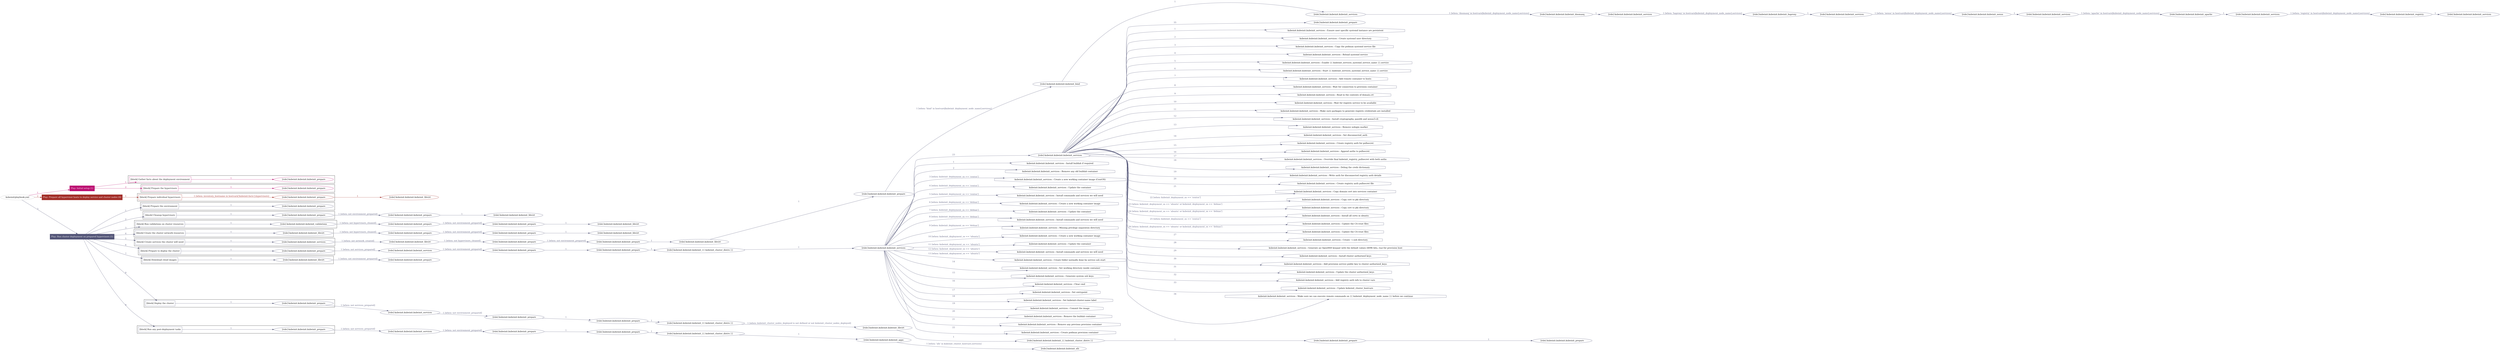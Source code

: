 digraph {
	graph [concentrate=true ordering=in rankdir=LR ratio=fill]
	edge [esep=5 sep=10]
	"kubeinit/playbook.yml" [id=root_node style=dotted]
	play_6b21a563 [label="Play: Initial setup (1)" color="#bc1072" fontcolor="#ffffff" id=play_6b21a563 shape=box style=filled tooltip=localhost]
	"kubeinit/playbook.yml" -> play_6b21a563 [label="1 " color="#bc1072" fontcolor="#bc1072" id=edge_103442c3 labeltooltip="1 " tooltip="1 "]
	subgraph "kubeinit.kubeinit.kubeinit_prepare" {
		role_39fcf534 [label="[role] kubeinit.kubeinit.kubeinit_prepare" color="#bc1072" id=role_39fcf534 tooltip="kubeinit.kubeinit.kubeinit_prepare"]
	}
	subgraph "kubeinit.kubeinit.kubeinit_prepare" {
		role_6b12637b [label="[role] kubeinit.kubeinit.kubeinit_prepare" color="#bc1072" id=role_6b12637b tooltip="kubeinit.kubeinit.kubeinit_prepare"]
	}
	subgraph "Play: Initial setup (1)" {
		play_6b21a563 -> block_a8b713ad [label=1 color="#bc1072" fontcolor="#bc1072" id=edge_ff4e12a4 labeltooltip=1 tooltip=1]
		subgraph cluster_block_a8b713ad {
			block_a8b713ad [label="[block] Gather facts about the deployment environment" color="#bc1072" id=block_a8b713ad labeltooltip="Gather facts about the deployment environment" shape=box tooltip="Gather facts about the deployment environment"]
			block_a8b713ad -> role_39fcf534 [label="1 " color="#bc1072" fontcolor="#bc1072" id=edge_c6fc5b94 labeltooltip="1 " tooltip="1 "]
		}
		play_6b21a563 -> block_ed2a0b82 [label=2 color="#bc1072" fontcolor="#bc1072" id=edge_4ba15f1a labeltooltip=2 tooltip=2]
		subgraph cluster_block_ed2a0b82 {
			block_ed2a0b82 [label="[block] Prepare the hypervisors" color="#bc1072" id=block_ed2a0b82 labeltooltip="Prepare the hypervisors" shape=box tooltip="Prepare the hypervisors"]
			block_ed2a0b82 -> role_6b12637b [label="1 " color="#bc1072" fontcolor="#bc1072" id=edge_0f0f7843 labeltooltip="1 " tooltip="1 "]
		}
	}
	play_03044668 [label="Play: Prepare all hypervisor hosts to deploy service and cluster nodes (0)" color="#a32e29" fontcolor="#ffffff" id=play_03044668 shape=box style=filled tooltip="Play: Prepare all hypervisor hosts to deploy service and cluster nodes (0)"]
	"kubeinit/playbook.yml" -> play_03044668 [label="2 " color="#a32e29" fontcolor="#a32e29" id=edge_c8fb4303 labeltooltip="2 " tooltip="2 "]
	subgraph "kubeinit.kubeinit.kubeinit_libvirt" {
		role_bb757a02 [label="[role] kubeinit.kubeinit.kubeinit_libvirt" color="#a32e29" id=role_bb757a02 tooltip="kubeinit.kubeinit.kubeinit_libvirt"]
	}
	subgraph "kubeinit.kubeinit.kubeinit_prepare" {
		role_a75c8a3b [label="[role] kubeinit.kubeinit.kubeinit_prepare" color="#a32e29" id=role_a75c8a3b tooltip="kubeinit.kubeinit.kubeinit_prepare"]
		role_a75c8a3b -> role_bb757a02 [label="1 " color="#a32e29" fontcolor="#a32e29" id=edge_e42041fc labeltooltip="1 " tooltip="1 "]
	}
	subgraph "Play: Prepare all hypervisor hosts to deploy service and cluster nodes (0)" {
		play_03044668 -> block_4db66e70 [label=1 color="#a32e29" fontcolor="#a32e29" id=edge_d34c9273 labeltooltip=1 tooltip=1]
		subgraph cluster_block_4db66e70 {
			block_4db66e70 [label="[block] Prepare individual hypervisors" color="#a32e29" id=block_4db66e70 labeltooltip="Prepare individual hypervisors" shape=box tooltip="Prepare individual hypervisors"]
			block_4db66e70 -> role_a75c8a3b [label="1 [when: inventory_hostname in hostvars['kubeinit-facts'].hypervisors]" color="#a32e29" fontcolor="#a32e29" id=edge_c6ea9797 labeltooltip="1 [when: inventory_hostname in hostvars['kubeinit-facts'].hypervisors]" tooltip="1 [when: inventory_hostname in hostvars['kubeinit-facts'].hypervisors]"]
		}
	}
	play_39f3c015 [label="Play: Run cluster deployment on prepared hypervisors (1)" color="#545678" fontcolor="#ffffff" id=play_39f3c015 shape=box style=filled tooltip=localhost]
	"kubeinit/playbook.yml" -> play_39f3c015 [label="3 " color="#545678" fontcolor="#545678" id=edge_c7bdbea2 labeltooltip="3 " tooltip="3 "]
	subgraph "kubeinit.kubeinit.kubeinit_prepare" {
		role_c7ef3825 [label="[role] kubeinit.kubeinit.kubeinit_prepare" color="#545678" id=role_c7ef3825 tooltip="kubeinit.kubeinit.kubeinit_prepare"]
	}
	subgraph "kubeinit.kubeinit.kubeinit_libvirt" {
		role_a7889a16 [label="[role] kubeinit.kubeinit.kubeinit_libvirt" color="#545678" id=role_a7889a16 tooltip="kubeinit.kubeinit.kubeinit_libvirt"]
	}
	subgraph "kubeinit.kubeinit.kubeinit_prepare" {
		role_9682652a [label="[role] kubeinit.kubeinit.kubeinit_prepare" color="#545678" id=role_9682652a tooltip="kubeinit.kubeinit.kubeinit_prepare"]
		role_9682652a -> role_a7889a16 [label="1 " color="#545678" fontcolor="#545678" id=edge_adce7055 labeltooltip="1 " tooltip="1 "]
	}
	subgraph "kubeinit.kubeinit.kubeinit_prepare" {
		role_623e1844 [label="[role] kubeinit.kubeinit.kubeinit_prepare" color="#545678" id=role_623e1844 tooltip="kubeinit.kubeinit.kubeinit_prepare"]
		role_623e1844 -> role_9682652a [label="1 [when: not environment_prepared]" color="#545678" fontcolor="#545678" id=edge_3df6ced1 labeltooltip="1 [when: not environment_prepared]" tooltip="1 [when: not environment_prepared]"]
	}
	subgraph "kubeinit.kubeinit.kubeinit_libvirt" {
		role_7cdcefbc [label="[role] kubeinit.kubeinit.kubeinit_libvirt" color="#545678" id=role_7cdcefbc tooltip="kubeinit.kubeinit.kubeinit_libvirt"]
	}
	subgraph "kubeinit.kubeinit.kubeinit_prepare" {
		role_6bc4a1aa [label="[role] kubeinit.kubeinit.kubeinit_prepare" color="#545678" id=role_6bc4a1aa tooltip="kubeinit.kubeinit.kubeinit_prepare"]
		role_6bc4a1aa -> role_7cdcefbc [label="1 " color="#545678" fontcolor="#545678" id=edge_66bf475b labeltooltip="1 " tooltip="1 "]
	}
	subgraph "kubeinit.kubeinit.kubeinit_prepare" {
		role_57eaae93 [label="[role] kubeinit.kubeinit.kubeinit_prepare" color="#545678" id=role_57eaae93 tooltip="kubeinit.kubeinit.kubeinit_prepare"]
		role_57eaae93 -> role_6bc4a1aa [label="1 [when: not environment_prepared]" color="#545678" fontcolor="#545678" id=edge_35c03c9c labeltooltip="1 [when: not environment_prepared]" tooltip="1 [when: not environment_prepared]"]
	}
	subgraph "kubeinit.kubeinit.kubeinit_validations" {
		role_5250cb9a [label="[role] kubeinit.kubeinit.kubeinit_validations" color="#545678" id=role_5250cb9a tooltip="kubeinit.kubeinit.kubeinit_validations"]
		role_5250cb9a -> role_57eaae93 [label="1 [when: not hypervisors_cleaned]" color="#545678" fontcolor="#545678" id=edge_027c7496 labeltooltip="1 [when: not hypervisors_cleaned]" tooltip="1 [when: not hypervisors_cleaned]"]
	}
	subgraph "kubeinit.kubeinit.kubeinit_libvirt" {
		role_731848a6 [label="[role] kubeinit.kubeinit.kubeinit_libvirt" color="#545678" id=role_731848a6 tooltip="kubeinit.kubeinit.kubeinit_libvirt"]
	}
	subgraph "kubeinit.kubeinit.kubeinit_prepare" {
		role_c1683511 [label="[role] kubeinit.kubeinit.kubeinit_prepare" color="#545678" id=role_c1683511 tooltip="kubeinit.kubeinit.kubeinit_prepare"]
		role_c1683511 -> role_731848a6 [label="1 " color="#545678" fontcolor="#545678" id=edge_f175c9b3 labeltooltip="1 " tooltip="1 "]
	}
	subgraph "kubeinit.kubeinit.kubeinit_prepare" {
		role_585ce9f5 [label="[role] kubeinit.kubeinit.kubeinit_prepare" color="#545678" id=role_585ce9f5 tooltip="kubeinit.kubeinit.kubeinit_prepare"]
		role_585ce9f5 -> role_c1683511 [label="1 [when: not environment_prepared]" color="#545678" fontcolor="#545678" id=edge_bdd0affa labeltooltip="1 [when: not environment_prepared]" tooltip="1 [when: not environment_prepared]"]
	}
	subgraph "kubeinit.kubeinit.kubeinit_libvirt" {
		role_60d361a8 [label="[role] kubeinit.kubeinit.kubeinit_libvirt" color="#545678" id=role_60d361a8 tooltip="kubeinit.kubeinit.kubeinit_libvirt"]
		role_60d361a8 -> role_585ce9f5 [label="1 [when: not hypervisors_cleaned]" color="#545678" fontcolor="#545678" id=edge_e0600597 labeltooltip="1 [when: not hypervisors_cleaned]" tooltip="1 [when: not hypervisors_cleaned]"]
	}
	subgraph "kubeinit.kubeinit.kubeinit_services" {
		role_6b8309c4 [label="[role] kubeinit.kubeinit.kubeinit_services" color="#545678" id=role_6b8309c4 tooltip="kubeinit.kubeinit.kubeinit_services"]
	}
	subgraph "kubeinit.kubeinit.kubeinit_registry" {
		role_81bab414 [label="[role] kubeinit.kubeinit.kubeinit_registry" color="#545678" id=role_81bab414 tooltip="kubeinit.kubeinit.kubeinit_registry"]
		role_81bab414 -> role_6b8309c4 [label="1 " color="#545678" fontcolor="#545678" id=edge_b6fa36d4 labeltooltip="1 " tooltip="1 "]
	}
	subgraph "kubeinit.kubeinit.kubeinit_services" {
		role_5ba98ac4 [label="[role] kubeinit.kubeinit.kubeinit_services" color="#545678" id=role_5ba98ac4 tooltip="kubeinit.kubeinit.kubeinit_services"]
		role_5ba98ac4 -> role_81bab414 [label="1 [when: 'registry' in hostvars[kubeinit_deployment_node_name].services]" color="#545678" fontcolor="#545678" id=edge_06c27d5c labeltooltip="1 [when: 'registry' in hostvars[kubeinit_deployment_node_name].services]" tooltip="1 [when: 'registry' in hostvars[kubeinit_deployment_node_name].services]"]
	}
	subgraph "kubeinit.kubeinit.kubeinit_apache" {
		role_7c096c2c [label="[role] kubeinit.kubeinit.kubeinit_apache" color="#545678" id=role_7c096c2c tooltip="kubeinit.kubeinit.kubeinit_apache"]
		role_7c096c2c -> role_5ba98ac4 [label="1 " color="#545678" fontcolor="#545678" id=edge_898edd23 labeltooltip="1 " tooltip="1 "]
	}
	subgraph "kubeinit.kubeinit.kubeinit_services" {
		role_4334c2e5 [label="[role] kubeinit.kubeinit.kubeinit_services" color="#545678" id=role_4334c2e5 tooltip="kubeinit.kubeinit.kubeinit_services"]
		role_4334c2e5 -> role_7c096c2c [label="1 [when: 'apache' in hostvars[kubeinit_deployment_node_name].services]" color="#545678" fontcolor="#545678" id=edge_5ead1d3d labeltooltip="1 [when: 'apache' in hostvars[kubeinit_deployment_node_name].services]" tooltip="1 [when: 'apache' in hostvars[kubeinit_deployment_node_name].services]"]
	}
	subgraph "kubeinit.kubeinit.kubeinit_nexus" {
		role_3a803587 [label="[role] kubeinit.kubeinit.kubeinit_nexus" color="#545678" id=role_3a803587 tooltip="kubeinit.kubeinit.kubeinit_nexus"]
		role_3a803587 -> role_4334c2e5 [label="1 " color="#545678" fontcolor="#545678" id=edge_0a56d35d labeltooltip="1 " tooltip="1 "]
	}
	subgraph "kubeinit.kubeinit.kubeinit_services" {
		role_8ffde009 [label="[role] kubeinit.kubeinit.kubeinit_services" color="#545678" id=role_8ffde009 tooltip="kubeinit.kubeinit.kubeinit_services"]
		role_8ffde009 -> role_3a803587 [label="1 [when: 'nexus' in hostvars[kubeinit_deployment_node_name].services]" color="#545678" fontcolor="#545678" id=edge_4481b316 labeltooltip="1 [when: 'nexus' in hostvars[kubeinit_deployment_node_name].services]" tooltip="1 [when: 'nexus' in hostvars[kubeinit_deployment_node_name].services]"]
	}
	subgraph "kubeinit.kubeinit.kubeinit_haproxy" {
		role_b7e00c02 [label="[role] kubeinit.kubeinit.kubeinit_haproxy" color="#545678" id=role_b7e00c02 tooltip="kubeinit.kubeinit.kubeinit_haproxy"]
		role_b7e00c02 -> role_8ffde009 [label="1 " color="#545678" fontcolor="#545678" id=edge_8c703ecb labeltooltip="1 " tooltip="1 "]
	}
	subgraph "kubeinit.kubeinit.kubeinit_services" {
		role_eeafc6b0 [label="[role] kubeinit.kubeinit.kubeinit_services" color="#545678" id=role_eeafc6b0 tooltip="kubeinit.kubeinit.kubeinit_services"]
		role_eeafc6b0 -> role_b7e00c02 [label="1 [when: 'haproxy' in hostvars[kubeinit_deployment_node_name].services]" color="#545678" fontcolor="#545678" id=edge_441b2fb2 labeltooltip="1 [when: 'haproxy' in hostvars[kubeinit_deployment_node_name].services]" tooltip="1 [when: 'haproxy' in hostvars[kubeinit_deployment_node_name].services]"]
	}
	subgraph "kubeinit.kubeinit.kubeinit_dnsmasq" {
		role_36421387 [label="[role] kubeinit.kubeinit.kubeinit_dnsmasq" color="#545678" id=role_36421387 tooltip="kubeinit.kubeinit.kubeinit_dnsmasq"]
		role_36421387 -> role_eeafc6b0 [label="1 " color="#545678" fontcolor="#545678" id=edge_c21f4985 labeltooltip="1 " tooltip="1 "]
	}
	subgraph "kubeinit.kubeinit.kubeinit_services" {
		role_69ba9b74 [label="[role] kubeinit.kubeinit.kubeinit_services" color="#545678" id=role_69ba9b74 tooltip="kubeinit.kubeinit.kubeinit_services"]
		role_69ba9b74 -> role_36421387 [label="1 [when: 'dnsmasq' in hostvars[kubeinit_deployment_node_name].services]" color="#545678" fontcolor="#545678" id=edge_88f8f1ba labeltooltip="1 [when: 'dnsmasq' in hostvars[kubeinit_deployment_node_name].services]" tooltip="1 [when: 'dnsmasq' in hostvars[kubeinit_deployment_node_name].services]"]
	}
	subgraph "kubeinit.kubeinit.kubeinit_bind" {
		role_eb30960f [label="[role] kubeinit.kubeinit.kubeinit_bind" color="#545678" id=role_eb30960f tooltip="kubeinit.kubeinit.kubeinit_bind"]
		role_eb30960f -> role_69ba9b74 [label="1 " color="#545678" fontcolor="#545678" id=edge_525d1da7 labeltooltip="1 " tooltip="1 "]
	}
	subgraph "kubeinit.kubeinit.kubeinit_prepare" {
		role_0d4df050 [label="[role] kubeinit.kubeinit.kubeinit_prepare" color="#545678" id=role_0d4df050 tooltip="kubeinit.kubeinit.kubeinit_prepare"]
		role_0d4df050 -> role_eb30960f [label="1 [when: 'bind' in hostvars[kubeinit_deployment_node_name].services]" color="#545678" fontcolor="#545678" id=edge_270c1f8d labeltooltip="1 [when: 'bind' in hostvars[kubeinit_deployment_node_name].services]" tooltip="1 [when: 'bind' in hostvars[kubeinit_deployment_node_name].services]"]
	}
	subgraph "kubeinit.kubeinit.kubeinit_libvirt" {
		role_87de55f8 [label="[role] kubeinit.kubeinit.kubeinit_libvirt" color="#545678" id=role_87de55f8 tooltip="kubeinit.kubeinit.kubeinit_libvirt"]
		role_87de55f8 -> role_0d4df050 [label="1 " color="#545678" fontcolor="#545678" id=edge_eb54a879 labeltooltip="1 " tooltip="1 "]
	}
	subgraph "kubeinit.kubeinit.kubeinit_prepare" {
		role_7ae1c333 [label="[role] kubeinit.kubeinit.kubeinit_prepare" color="#545678" id=role_7ae1c333 tooltip="kubeinit.kubeinit.kubeinit_prepare"]
		role_7ae1c333 -> role_87de55f8 [label="1 " color="#545678" fontcolor="#545678" id=edge_4d589932 labeltooltip="1 " tooltip="1 "]
	}
	subgraph "kubeinit.kubeinit.kubeinit_prepare" {
		role_cab90305 [label="[role] kubeinit.kubeinit.kubeinit_prepare" color="#545678" id=role_cab90305 tooltip="kubeinit.kubeinit.kubeinit_prepare"]
		role_cab90305 -> role_7ae1c333 [label="1 [when: not environment_prepared]" color="#545678" fontcolor="#545678" id=edge_c78aa914 labeltooltip="1 [when: not environment_prepared]" tooltip="1 [when: not environment_prepared]"]
	}
	subgraph "kubeinit.kubeinit.kubeinit_libvirt" {
		role_016bd74f [label="[role] kubeinit.kubeinit.kubeinit_libvirt" color="#545678" id=role_016bd74f tooltip="kubeinit.kubeinit.kubeinit_libvirt"]
		role_016bd74f -> role_cab90305 [label="1 [when: not hypervisors_cleaned]" color="#545678" fontcolor="#545678" id=edge_c54d6196 labeltooltip="1 [when: not hypervisors_cleaned]" tooltip="1 [when: not hypervisors_cleaned]"]
	}
	subgraph "kubeinit.kubeinit.kubeinit_services" {
		role_50e2d03f [label="[role] kubeinit.kubeinit.kubeinit_services" color="#545678" id=role_50e2d03f tooltip="kubeinit.kubeinit.kubeinit_services"]
		role_50e2d03f -> role_016bd74f [label="1 [when: not network_created]" color="#545678" fontcolor="#545678" id=edge_44daa96b labeltooltip="1 [when: not network_created]" tooltip="1 [when: not network_created]"]
	}
	subgraph "kubeinit.kubeinit.kubeinit_prepare" {
		role_70de1a61 [label="[role] kubeinit.kubeinit.kubeinit_prepare" color="#545678" id=role_70de1a61 tooltip="kubeinit.kubeinit.kubeinit_prepare"]
	}
	subgraph "kubeinit.kubeinit.kubeinit_services" {
		role_8a5dc896 [label="[role] kubeinit.kubeinit.kubeinit_services" color="#545678" id=role_8a5dc896 tooltip="kubeinit.kubeinit.kubeinit_services"]
		task_0861d0eb [label="kubeinit.kubeinit.kubeinit_services : Ensure user specific systemd instance are persistent" color="#545678" id=task_0861d0eb shape=octagon tooltip="kubeinit.kubeinit.kubeinit_services : Ensure user specific systemd instance are persistent"]
		role_8a5dc896 -> task_0861d0eb [label="1 " color="#545678" fontcolor="#545678" id=edge_6f5f5553 labeltooltip="1 " tooltip="1 "]
		task_22c01a86 [label="kubeinit.kubeinit.kubeinit_services : Create systemd user directory" color="#545678" id=task_22c01a86 shape=octagon tooltip="kubeinit.kubeinit.kubeinit_services : Create systemd user directory"]
		role_8a5dc896 -> task_22c01a86 [label="2 " color="#545678" fontcolor="#545678" id=edge_1040fb6c labeltooltip="2 " tooltip="2 "]
		task_b3bea8e8 [label="kubeinit.kubeinit.kubeinit_services : Copy the podman systemd service file" color="#545678" id=task_b3bea8e8 shape=octagon tooltip="kubeinit.kubeinit.kubeinit_services : Copy the podman systemd service file"]
		role_8a5dc896 -> task_b3bea8e8 [label="3 " color="#545678" fontcolor="#545678" id=edge_9cc994c6 labeltooltip="3 " tooltip="3 "]
		task_cac14550 [label="kubeinit.kubeinit.kubeinit_services : Reload systemd service" color="#545678" id=task_cac14550 shape=octagon tooltip="kubeinit.kubeinit.kubeinit_services : Reload systemd service"]
		role_8a5dc896 -> task_cac14550 [label="4 " color="#545678" fontcolor="#545678" id=edge_6140dd83 labeltooltip="4 " tooltip="4 "]
		task_dc72b2d1 [label="kubeinit.kubeinit.kubeinit_services : Enable {{ kubeinit_services_systemd_service_name }}.service" color="#545678" id=task_dc72b2d1 shape=octagon tooltip="kubeinit.kubeinit.kubeinit_services : Enable {{ kubeinit_services_systemd_service_name }}.service"]
		role_8a5dc896 -> task_dc72b2d1 [label="5 " color="#545678" fontcolor="#545678" id=edge_1962a89a labeltooltip="5 " tooltip="5 "]
		task_7a425d53 [label="kubeinit.kubeinit.kubeinit_services : Start {{ kubeinit_services_systemd_service_name }}.service" color="#545678" id=task_7a425d53 shape=octagon tooltip="kubeinit.kubeinit.kubeinit_services : Start {{ kubeinit_services_systemd_service_name }}.service"]
		role_8a5dc896 -> task_7a425d53 [label="6 " color="#545678" fontcolor="#545678" id=edge_151fa7ae labeltooltip="6 " tooltip="6 "]
		task_01164e1f [label="kubeinit.kubeinit.kubeinit_services : Add remote container to hosts" color="#545678" id=task_01164e1f shape=octagon tooltip="kubeinit.kubeinit.kubeinit_services : Add remote container to hosts"]
		role_8a5dc896 -> task_01164e1f [label="7 " color="#545678" fontcolor="#545678" id=edge_779cfe71 labeltooltip="7 " tooltip="7 "]
		task_84499086 [label="kubeinit.kubeinit.kubeinit_services : Wait for connection to provision container" color="#545678" id=task_84499086 shape=octagon tooltip="kubeinit.kubeinit.kubeinit_services : Wait for connection to provision container"]
		role_8a5dc896 -> task_84499086 [label="8 " color="#545678" fontcolor="#545678" id=edge_b5f9ab32 labeltooltip="8 " tooltip="8 "]
		task_a6027554 [label="kubeinit.kubeinit.kubeinit_services : Read in the contents of domain.crt" color="#545678" id=task_a6027554 shape=octagon tooltip="kubeinit.kubeinit.kubeinit_services : Read in the contents of domain.crt"]
		role_8a5dc896 -> task_a6027554 [label="9 " color="#545678" fontcolor="#545678" id=edge_c6b17955 labeltooltip="9 " tooltip="9 "]
		task_9e09ea21 [label="kubeinit.kubeinit.kubeinit_services : Wait for registry service to be available" color="#545678" id=task_9e09ea21 shape=octagon tooltip="kubeinit.kubeinit.kubeinit_services : Wait for registry service to be available"]
		role_8a5dc896 -> task_9e09ea21 [label="10 " color="#545678" fontcolor="#545678" id=edge_2f5f2d89 labeltooltip="10 " tooltip="10 "]
		task_ce1bc813 [label="kubeinit.kubeinit.kubeinit_services : Make sure packages to generate registry credentials are installed" color="#545678" id=task_ce1bc813 shape=octagon tooltip="kubeinit.kubeinit.kubeinit_services : Make sure packages to generate registry credentials are installed"]
		role_8a5dc896 -> task_ce1bc813 [label="11 " color="#545678" fontcolor="#545678" id=edge_715b2fff labeltooltip="11 " tooltip="11 "]
		task_4ecd845a [label="kubeinit.kubeinit.kubeinit_services : Install cryptography, passlib and nexus3-cli" color="#545678" id=task_4ecd845a shape=octagon tooltip="kubeinit.kubeinit.kubeinit_services : Install cryptography, passlib and nexus3-cli"]
		role_8a5dc896 -> task_4ecd845a [label="12 " color="#545678" fontcolor="#545678" id=edge_0f052d19 labeltooltip="12 " tooltip="12 "]
		task_26e2e2e4 [label="kubeinit.kubeinit.kubeinit_services : Remove nologin marker" color="#545678" id=task_26e2e2e4 shape=octagon tooltip="kubeinit.kubeinit.kubeinit_services : Remove nologin marker"]
		role_8a5dc896 -> task_26e2e2e4 [label="13 " color="#545678" fontcolor="#545678" id=edge_54ef25bf labeltooltip="13 " tooltip="13 "]
		task_fcf2a30f [label="kubeinit.kubeinit.kubeinit_services : Set disconnected_auth" color="#545678" id=task_fcf2a30f shape=octagon tooltip="kubeinit.kubeinit.kubeinit_services : Set disconnected_auth"]
		role_8a5dc896 -> task_fcf2a30f [label="14 " color="#545678" fontcolor="#545678" id=edge_1cf79614 labeltooltip="14 " tooltip="14 "]
		task_d96f8dad [label="kubeinit.kubeinit.kubeinit_services : Create registry auth for pullsecret" color="#545678" id=task_d96f8dad shape=octagon tooltip="kubeinit.kubeinit.kubeinit_services : Create registry auth for pullsecret"]
		role_8a5dc896 -> task_d96f8dad [label="15 " color="#545678" fontcolor="#545678" id=edge_6a90e3c3 labeltooltip="15 " tooltip="15 "]
		task_240aa2f7 [label="kubeinit.kubeinit.kubeinit_services : Append auths to pullsecret" color="#545678" id=task_240aa2f7 shape=octagon tooltip="kubeinit.kubeinit.kubeinit_services : Append auths to pullsecret"]
		role_8a5dc896 -> task_240aa2f7 [label="16 " color="#545678" fontcolor="#545678" id=edge_78a1063a labeltooltip="16 " tooltip="16 "]
		task_a2304038 [label="kubeinit.kubeinit.kubeinit_services : Override final kubeinit_registry_pullsecret with both auths" color="#545678" id=task_a2304038 shape=octagon tooltip="kubeinit.kubeinit.kubeinit_services : Override final kubeinit_registry_pullsecret with both auths"]
		role_8a5dc896 -> task_a2304038 [label="17 " color="#545678" fontcolor="#545678" id=edge_1a31745d labeltooltip="17 " tooltip="17 "]
		task_ba7df3a1 [label="kubeinit.kubeinit.kubeinit_services : Debug the creds dictionary" color="#545678" id=task_ba7df3a1 shape=octagon tooltip="kubeinit.kubeinit.kubeinit_services : Debug the creds dictionary"]
		role_8a5dc896 -> task_ba7df3a1 [label="18 " color="#545678" fontcolor="#545678" id=edge_37d8fc1c labeltooltip="18 " tooltip="18 "]
		task_8156c261 [label="kubeinit.kubeinit.kubeinit_services : Write auth for disconnected registry auth details" color="#545678" id=task_8156c261 shape=octagon tooltip="kubeinit.kubeinit.kubeinit_services : Write auth for disconnected registry auth details"]
		role_8a5dc896 -> task_8156c261 [label="19 " color="#545678" fontcolor="#545678" id=edge_fffd5b6c labeltooltip="19 " tooltip="19 "]
		task_9c2a6b33 [label="kubeinit.kubeinit.kubeinit_services : Create registry auth pullsecret file" color="#545678" id=task_9c2a6b33 shape=octagon tooltip="kubeinit.kubeinit.kubeinit_services : Create registry auth pullsecret file"]
		role_8a5dc896 -> task_9c2a6b33 [label="20 " color="#545678" fontcolor="#545678" id=edge_064db05b labeltooltip="20 " tooltip="20 "]
		task_6f825113 [label="kubeinit.kubeinit.kubeinit_services : Copy domain cert into services container" color="#545678" id=task_6f825113 shape=octagon tooltip="kubeinit.kubeinit.kubeinit_services : Copy domain cert into services container"]
		role_8a5dc896 -> task_6f825113 [label="21 " color="#545678" fontcolor="#545678" id=edge_349c8383 labeltooltip="21 " tooltip="21 "]
		task_d8ef691c [label="kubeinit.kubeinit.kubeinit_services : Copy cert to pki directory" color="#545678" id=task_d8ef691c shape=octagon tooltip="kubeinit.kubeinit.kubeinit_services : Copy cert to pki directory"]
		role_8a5dc896 -> task_d8ef691c [label="22 [when: kubeinit_deployment_os == 'centos']" color="#545678" fontcolor="#545678" id=edge_a4265dd1 labeltooltip="22 [when: kubeinit_deployment_os == 'centos']" tooltip="22 [when: kubeinit_deployment_os == 'centos']"]
		task_f4282c01 [label="kubeinit.kubeinit.kubeinit_services : Copy cert to pki directory" color="#545678" id=task_f4282c01 shape=octagon tooltip="kubeinit.kubeinit.kubeinit_services : Copy cert to pki directory"]
		role_8a5dc896 -> task_f4282c01 [label="23 [when: kubeinit_deployment_os == 'ubuntu' or kubeinit_deployment_os == 'debian']" color="#545678" fontcolor="#545678" id=edge_adb3174d labeltooltip="23 [when: kubeinit_deployment_os == 'ubuntu' or kubeinit_deployment_os == 'debian']" tooltip="23 [when: kubeinit_deployment_os == 'ubuntu' or kubeinit_deployment_os == 'debian']"]
		task_1b10b3b1 [label="kubeinit.kubeinit.kubeinit_services : Install all certs in ubuntu" color="#545678" id=task_1b10b3b1 shape=octagon tooltip="kubeinit.kubeinit.kubeinit_services : Install all certs in ubuntu"]
		role_8a5dc896 -> task_1b10b3b1 [label="24 [when: kubeinit_deployment_os == 'ubuntu' or kubeinit_deployment_os == 'debian']" color="#545678" fontcolor="#545678" id=edge_93bb719e labeltooltip="24 [when: kubeinit_deployment_os == 'ubuntu' or kubeinit_deployment_os == 'debian']" tooltip="24 [when: kubeinit_deployment_os == 'ubuntu' or kubeinit_deployment_os == 'debian']"]
		task_0f4bc95d [label="kubeinit.kubeinit.kubeinit_services : Update the CA trust files" color="#545678" id=task_0f4bc95d shape=octagon tooltip="kubeinit.kubeinit.kubeinit_services : Update the CA trust files"]
		role_8a5dc896 -> task_0f4bc95d [label="25 [when: kubeinit_deployment_os == 'centos']" color="#545678" fontcolor="#545678" id=edge_694300fd labeltooltip="25 [when: kubeinit_deployment_os == 'centos']" tooltip="25 [when: kubeinit_deployment_os == 'centos']"]
		task_db0bdf5a [label="kubeinit.kubeinit.kubeinit_services : Update the CA trust files" color="#545678" id=task_db0bdf5a shape=octagon tooltip="kubeinit.kubeinit.kubeinit_services : Update the CA trust files"]
		role_8a5dc896 -> task_db0bdf5a [label="26 [when: kubeinit_deployment_os == 'ubuntu' or kubeinit_deployment_os == 'debian']" color="#545678" fontcolor="#545678" id=edge_df3a427d labeltooltip="26 [when: kubeinit_deployment_os == 'ubuntu' or kubeinit_deployment_os == 'debian']" tooltip="26 [when: kubeinit_deployment_os == 'ubuntu' or kubeinit_deployment_os == 'debian']"]
		task_cce454f2 [label="kubeinit.kubeinit.kubeinit_services : Create ~/.ssh directory" color="#545678" id=task_cce454f2 shape=octagon tooltip="kubeinit.kubeinit.kubeinit_services : Create ~/.ssh directory"]
		role_8a5dc896 -> task_cce454f2 [label="27 " color="#545678" fontcolor="#545678" id=edge_a5b218a1 labeltooltip="27 " tooltip="27 "]
		task_9fc35e05 [label="kubeinit.kubeinit.kubeinit_services : Generate an OpenSSH keypair with the default values (4096 bits, rsa) for provision host" color="#545678" id=task_9fc35e05 shape=octagon tooltip="kubeinit.kubeinit.kubeinit_services : Generate an OpenSSH keypair with the default values (4096 bits, rsa) for provision host"]
		role_8a5dc896 -> task_9fc35e05 [label="28 " color="#545678" fontcolor="#545678" id=edge_07d762a6 labeltooltip="28 " tooltip="28 "]
		task_0e3aad02 [label="kubeinit.kubeinit.kubeinit_services : Install cluster authorized keys" color="#545678" id=task_0e3aad02 shape=octagon tooltip="kubeinit.kubeinit.kubeinit_services : Install cluster authorized keys"]
		role_8a5dc896 -> task_0e3aad02 [label="29 " color="#545678" fontcolor="#545678" id=edge_15ddbd1b labeltooltip="29 " tooltip="29 "]
		task_39a0c4bb [label="kubeinit.kubeinit.kubeinit_services : Add provision service public key to cluster authorized_keys" color="#545678" id=task_39a0c4bb shape=octagon tooltip="kubeinit.kubeinit.kubeinit_services : Add provision service public key to cluster authorized_keys"]
		role_8a5dc896 -> task_39a0c4bb [label="30 " color="#545678" fontcolor="#545678" id=edge_448224d3 labeltooltip="30 " tooltip="30 "]
		task_5405a1c4 [label="kubeinit.kubeinit.kubeinit_services : Update the cluster authorized_keys" color="#545678" id=task_5405a1c4 shape=octagon tooltip="kubeinit.kubeinit.kubeinit_services : Update the cluster authorized_keys"]
		role_8a5dc896 -> task_5405a1c4 [label="31 " color="#545678" fontcolor="#545678" id=edge_e87b2cf2 labeltooltip="31 " tooltip="31 "]
		task_e51fd7fb [label="kubeinit.kubeinit.kubeinit_services : Add registry auth info to cluster vars" color="#545678" id=task_e51fd7fb shape=octagon tooltip="kubeinit.kubeinit.kubeinit_services : Add registry auth info to cluster vars"]
		role_8a5dc896 -> task_e51fd7fb [label="32 " color="#545678" fontcolor="#545678" id=edge_467e807b labeltooltip="32 " tooltip="32 "]
		task_9bb901f8 [label="kubeinit.kubeinit.kubeinit_services : Update kubeinit_cluster_hostvars" color="#545678" id=task_9bb901f8 shape=octagon tooltip="kubeinit.kubeinit.kubeinit_services : Update kubeinit_cluster_hostvars"]
		role_8a5dc896 -> task_9bb901f8 [label="33 " color="#545678" fontcolor="#545678" id=edge_86ece4b9 labeltooltip="33 " tooltip="33 "]
		task_853c5fb8 [label="kubeinit.kubeinit.kubeinit_services : Make sure we can execute remote commands on {{ kubeinit_deployment_node_name }} before we continue" color="#545678" id=task_853c5fb8 shape=octagon tooltip="kubeinit.kubeinit.kubeinit_services : Make sure we can execute remote commands on {{ kubeinit_deployment_node_name }} before we continue"]
		role_8a5dc896 -> task_853c5fb8 [label="34 " color="#545678" fontcolor="#545678" id=edge_8fdd2ee9 labeltooltip="34 " tooltip="34 "]
		role_8a5dc896 -> role_70de1a61 [label="35 " color="#545678" fontcolor="#545678" id=edge_6162d88b labeltooltip="35 " tooltip="35 "]
	}
	subgraph "kubeinit.kubeinit.kubeinit_services" {
		role_40620968 [label="[role] kubeinit.kubeinit.kubeinit_services" color="#545678" id=role_40620968 tooltip="kubeinit.kubeinit.kubeinit_services"]
		task_5046c1f0 [label="kubeinit.kubeinit.kubeinit_services : Install buildah if required" color="#545678" id=task_5046c1f0 shape=octagon tooltip="kubeinit.kubeinit.kubeinit_services : Install buildah if required"]
		role_40620968 -> task_5046c1f0 [label="1 " color="#545678" fontcolor="#545678" id=edge_d0757ca2 labeltooltip="1 " tooltip="1 "]
		task_7728d482 [label="kubeinit.kubeinit.kubeinit_services : Remove any old buildah container" color="#545678" id=task_7728d482 shape=octagon tooltip="kubeinit.kubeinit.kubeinit_services : Remove any old buildah container"]
		role_40620968 -> task_7728d482 [label="2 " color="#545678" fontcolor="#545678" id=edge_af6aa12c labeltooltip="2 " tooltip="2 "]
		task_9ded20d5 [label="kubeinit.kubeinit.kubeinit_services : Create a new working container image (CentOS)" color="#545678" id=task_9ded20d5 shape=octagon tooltip="kubeinit.kubeinit.kubeinit_services : Create a new working container image (CentOS)"]
		role_40620968 -> task_9ded20d5 [label="3 [when: kubeinit_deployment_os == 'centos']" color="#545678" fontcolor="#545678" id=edge_977275b1 labeltooltip="3 [when: kubeinit_deployment_os == 'centos']" tooltip="3 [when: kubeinit_deployment_os == 'centos']"]
		task_7f6055c1 [label="kubeinit.kubeinit.kubeinit_services : Update the container" color="#545678" id=task_7f6055c1 shape=octagon tooltip="kubeinit.kubeinit.kubeinit_services : Update the container"]
		role_40620968 -> task_7f6055c1 [label="4 [when: kubeinit_deployment_os == 'centos']" color="#545678" fontcolor="#545678" id=edge_6fa0ab24 labeltooltip="4 [when: kubeinit_deployment_os == 'centos']" tooltip="4 [when: kubeinit_deployment_os == 'centos']"]
		task_e9106b27 [label="kubeinit.kubeinit.kubeinit_services : Install commands and services we will need" color="#545678" id=task_e9106b27 shape=octagon tooltip="kubeinit.kubeinit.kubeinit_services : Install commands and services we will need"]
		role_40620968 -> task_e9106b27 [label="5 [when: kubeinit_deployment_os == 'centos']" color="#545678" fontcolor="#545678" id=edge_96ae5c02 labeltooltip="5 [when: kubeinit_deployment_os == 'centos']" tooltip="5 [when: kubeinit_deployment_os == 'centos']"]
		task_babe618c [label="kubeinit.kubeinit.kubeinit_services : Create a new working container image" color="#545678" id=task_babe618c shape=octagon tooltip="kubeinit.kubeinit.kubeinit_services : Create a new working container image"]
		role_40620968 -> task_babe618c [label="6 [when: kubeinit_deployment_os == 'debian']" color="#545678" fontcolor="#545678" id=edge_e91ef4bc labeltooltip="6 [when: kubeinit_deployment_os == 'debian']" tooltip="6 [when: kubeinit_deployment_os == 'debian']"]
		task_5a84ae7e [label="kubeinit.kubeinit.kubeinit_services : Update the container" color="#545678" id=task_5a84ae7e shape=octagon tooltip="kubeinit.kubeinit.kubeinit_services : Update the container"]
		role_40620968 -> task_5a84ae7e [label="7 [when: kubeinit_deployment_os == 'debian']" color="#545678" fontcolor="#545678" id=edge_823344b0 labeltooltip="7 [when: kubeinit_deployment_os == 'debian']" tooltip="7 [when: kubeinit_deployment_os == 'debian']"]
		task_47ffa720 [label="kubeinit.kubeinit.kubeinit_services : Install commands and services we will need" color="#545678" id=task_47ffa720 shape=octagon tooltip="kubeinit.kubeinit.kubeinit_services : Install commands and services we will need"]
		role_40620968 -> task_47ffa720 [label="8 [when: kubeinit_deployment_os == 'debian']" color="#545678" fontcolor="#545678" id=edge_01d049fb labeltooltip="8 [when: kubeinit_deployment_os == 'debian']" tooltip="8 [when: kubeinit_deployment_os == 'debian']"]
		task_6fce6076 [label="kubeinit.kubeinit.kubeinit_services : Missing privilege separation directory" color="#545678" id=task_6fce6076 shape=octagon tooltip="kubeinit.kubeinit.kubeinit_services : Missing privilege separation directory"]
		role_40620968 -> task_6fce6076 [label="9 [when: kubeinit_deployment_os == 'debian']" color="#545678" fontcolor="#545678" id=edge_c3a8d258 labeltooltip="9 [when: kubeinit_deployment_os == 'debian']" tooltip="9 [when: kubeinit_deployment_os == 'debian']"]
		task_4a8ced54 [label="kubeinit.kubeinit.kubeinit_services : Create a new working container image" color="#545678" id=task_4a8ced54 shape=octagon tooltip="kubeinit.kubeinit.kubeinit_services : Create a new working container image"]
		role_40620968 -> task_4a8ced54 [label="10 [when: kubeinit_deployment_os == 'ubuntu']" color="#545678" fontcolor="#545678" id=edge_771e895e labeltooltip="10 [when: kubeinit_deployment_os == 'ubuntu']" tooltip="10 [when: kubeinit_deployment_os == 'ubuntu']"]
		task_c786ba2d [label="kubeinit.kubeinit.kubeinit_services : Update the container" color="#545678" id=task_c786ba2d shape=octagon tooltip="kubeinit.kubeinit.kubeinit_services : Update the container"]
		role_40620968 -> task_c786ba2d [label="11 [when: kubeinit_deployment_os == 'ubuntu']" color="#545678" fontcolor="#545678" id=edge_c83e3df8 labeltooltip="11 [when: kubeinit_deployment_os == 'ubuntu']" tooltip="11 [when: kubeinit_deployment_os == 'ubuntu']"]
		task_17e4a042 [label="kubeinit.kubeinit.kubeinit_services : Install commands and services we will need" color="#545678" id=task_17e4a042 shape=octagon tooltip="kubeinit.kubeinit.kubeinit_services : Install commands and services we will need"]
		role_40620968 -> task_17e4a042 [label="12 [when: kubeinit_deployment_os == 'ubuntu']" color="#545678" fontcolor="#545678" id=edge_695636a4 labeltooltip="12 [when: kubeinit_deployment_os == 'ubuntu']" tooltip="12 [when: kubeinit_deployment_os == 'ubuntu']"]
		task_88049996 [label="kubeinit.kubeinit.kubeinit_services : Create folder normally done by service ssh start" color="#545678" id=task_88049996 shape=octagon tooltip="kubeinit.kubeinit.kubeinit_services : Create folder normally done by service ssh start"]
		role_40620968 -> task_88049996 [label="13 [when: kubeinit_deployment_os == 'ubuntu']" color="#545678" fontcolor="#545678" id=edge_51aee069 labeltooltip="13 [when: kubeinit_deployment_os == 'ubuntu']" tooltip="13 [when: kubeinit_deployment_os == 'ubuntu']"]
		task_82a6c6a5 [label="kubeinit.kubeinit.kubeinit_services : Set working directory inside container" color="#545678" id=task_82a6c6a5 shape=octagon tooltip="kubeinit.kubeinit.kubeinit_services : Set working directory inside container"]
		role_40620968 -> task_82a6c6a5 [label="14 " color="#545678" fontcolor="#545678" id=edge_160666f2 labeltooltip="14 " tooltip="14 "]
		task_cc0a6901 [label="kubeinit.kubeinit.kubeinit_services : Generate system ssh keys" color="#545678" id=task_cc0a6901 shape=octagon tooltip="kubeinit.kubeinit.kubeinit_services : Generate system ssh keys"]
		role_40620968 -> task_cc0a6901 [label="15 " color="#545678" fontcolor="#545678" id=edge_e26367fe labeltooltip="15 " tooltip="15 "]
		task_185ac3bb [label="kubeinit.kubeinit.kubeinit_services : Clear cmd" color="#545678" id=task_185ac3bb shape=octagon tooltip="kubeinit.kubeinit.kubeinit_services : Clear cmd"]
		role_40620968 -> task_185ac3bb [label="16 " color="#545678" fontcolor="#545678" id=edge_5fb87569 labeltooltip="16 " tooltip="16 "]
		task_2eec12a8 [label="kubeinit.kubeinit.kubeinit_services : Set entrypoint" color="#545678" id=task_2eec12a8 shape=octagon tooltip="kubeinit.kubeinit.kubeinit_services : Set entrypoint"]
		role_40620968 -> task_2eec12a8 [label="17 " color="#545678" fontcolor="#545678" id=edge_6641ef35 labeltooltip="17 " tooltip="17 "]
		task_de4cf2b6 [label="kubeinit.kubeinit.kubeinit_services : Set kubeinit-cluster-name label" color="#545678" id=task_de4cf2b6 shape=octagon tooltip="kubeinit.kubeinit.kubeinit_services : Set kubeinit-cluster-name label"]
		role_40620968 -> task_de4cf2b6 [label="18 " color="#545678" fontcolor="#545678" id=edge_3ec72dff labeltooltip="18 " tooltip="18 "]
		task_aaa7c1e4 [label="kubeinit.kubeinit.kubeinit_services : Commit the image" color="#545678" id=task_aaa7c1e4 shape=octagon tooltip="kubeinit.kubeinit.kubeinit_services : Commit the image"]
		role_40620968 -> task_aaa7c1e4 [label="19 " color="#545678" fontcolor="#545678" id=edge_d630f81e labeltooltip="19 " tooltip="19 "]
		task_e23ec5a2 [label="kubeinit.kubeinit.kubeinit_services : Remove the buildah container" color="#545678" id=task_e23ec5a2 shape=octagon tooltip="kubeinit.kubeinit.kubeinit_services : Remove the buildah container"]
		role_40620968 -> task_e23ec5a2 [label="20 " color="#545678" fontcolor="#545678" id=edge_39571050 labeltooltip="20 " tooltip="20 "]
		task_1d4de317 [label="kubeinit.kubeinit.kubeinit_services : Remove any previous provision container" color="#545678" id=task_1d4de317 shape=octagon tooltip="kubeinit.kubeinit.kubeinit_services : Remove any previous provision container"]
		role_40620968 -> task_1d4de317 [label="21 " color="#545678" fontcolor="#545678" id=edge_7bddf579 labeltooltip="21 " tooltip="21 "]
		task_e3b4b0b3 [label="kubeinit.kubeinit.kubeinit_services : Create podman provision container" color="#545678" id=task_e3b4b0b3 shape=octagon tooltip="kubeinit.kubeinit.kubeinit_services : Create podman provision container"]
		role_40620968 -> task_e3b4b0b3 [label="22 " color="#545678" fontcolor="#545678" id=edge_1ddfb9bb labeltooltip="22 " tooltip="22 "]
		role_40620968 -> role_8a5dc896 [label="23 " color="#545678" fontcolor="#545678" id=edge_09869ba6 labeltooltip="23 " tooltip="23 "]
	}
	subgraph "kubeinit.kubeinit.kubeinit_{{ kubeinit_cluster_distro }}" {
		role_a2450f1f [label="[role] kubeinit.kubeinit.kubeinit_{{ kubeinit_cluster_distro }}" color="#545678" id=role_a2450f1f tooltip="kubeinit.kubeinit.kubeinit_{{ kubeinit_cluster_distro }}"]
		role_a2450f1f -> role_40620968 [label="1 " color="#545678" fontcolor="#545678" id=edge_bdea780e labeltooltip="1 " tooltip="1 "]
	}
	subgraph "kubeinit.kubeinit.kubeinit_prepare" {
		role_f86e0287 [label="[role] kubeinit.kubeinit.kubeinit_prepare" color="#545678" id=role_f86e0287 tooltip="kubeinit.kubeinit.kubeinit_prepare"]
		role_f86e0287 -> role_a2450f1f [label="1 " color="#545678" fontcolor="#545678" id=edge_185ecae6 labeltooltip="1 " tooltip="1 "]
	}
	subgraph "kubeinit.kubeinit.kubeinit_prepare" {
		role_1f416a7b [label="[role] kubeinit.kubeinit.kubeinit_prepare" color="#545678" id=role_1f416a7b tooltip="kubeinit.kubeinit.kubeinit_prepare"]
		role_1f416a7b -> role_f86e0287 [label="1 " color="#545678" fontcolor="#545678" id=edge_40856ad2 labeltooltip="1 " tooltip="1 "]
	}
	subgraph "kubeinit.kubeinit.kubeinit_services" {
		role_283f9026 [label="[role] kubeinit.kubeinit.kubeinit_services" color="#545678" id=role_283f9026 tooltip="kubeinit.kubeinit.kubeinit_services"]
		role_283f9026 -> role_1f416a7b [label="1 [when: not environment_prepared]" color="#545678" fontcolor="#545678" id=edge_10906b9d labeltooltip="1 [when: not environment_prepared]" tooltip="1 [when: not environment_prepared]"]
	}
	subgraph "kubeinit.kubeinit.kubeinit_prepare" {
		role_75cf795a [label="[role] kubeinit.kubeinit.kubeinit_prepare" color="#545678" id=role_75cf795a tooltip="kubeinit.kubeinit.kubeinit_prepare"]
		role_75cf795a -> role_283f9026 [label="1 [when: not services_prepared]" color="#545678" fontcolor="#545678" id=edge_4e42bd2f labeltooltip="1 [when: not services_prepared]" tooltip="1 [when: not services_prepared]"]
	}
	subgraph "kubeinit.kubeinit.kubeinit_prepare" {
		role_554845c1 [label="[role] kubeinit.kubeinit.kubeinit_prepare" color="#545678" id=role_554845c1 tooltip="kubeinit.kubeinit.kubeinit_prepare"]
	}
	subgraph "kubeinit.kubeinit.kubeinit_libvirt" {
		role_3687db43 [label="[role] kubeinit.kubeinit.kubeinit_libvirt" color="#545678" id=role_3687db43 tooltip="kubeinit.kubeinit.kubeinit_libvirt"]
		role_3687db43 -> role_554845c1 [label="1 [when: not environment_prepared]" color="#545678" fontcolor="#545678" id=edge_6fb36310 labeltooltip="1 [when: not environment_prepared]" tooltip="1 [when: not environment_prepared]"]
	}
	subgraph "kubeinit.kubeinit.kubeinit_prepare" {
		role_51081e5a [label="[role] kubeinit.kubeinit.kubeinit_prepare" color="#545678" id=role_51081e5a tooltip="kubeinit.kubeinit.kubeinit_prepare"]
	}
	subgraph "kubeinit.kubeinit.kubeinit_prepare" {
		role_6e8708bf [label="[role] kubeinit.kubeinit.kubeinit_prepare" color="#545678" id=role_6e8708bf tooltip="kubeinit.kubeinit.kubeinit_prepare"]
		role_6e8708bf -> role_51081e5a [label="1 " color="#545678" fontcolor="#545678" id=edge_1fb209a2 labeltooltip="1 " tooltip="1 "]
	}
	subgraph "kubeinit.kubeinit.kubeinit_{{ kubeinit_cluster_distro }}" {
		role_445f149b [label="[role] kubeinit.kubeinit.kubeinit_{{ kubeinit_cluster_distro }}" color="#545678" id=role_445f149b tooltip="kubeinit.kubeinit.kubeinit_{{ kubeinit_cluster_distro }}"]
		role_445f149b -> role_6e8708bf [label="1 " color="#545678" fontcolor="#545678" id=edge_b54b5927 labeltooltip="1 " tooltip="1 "]
	}
	subgraph "kubeinit.kubeinit.kubeinit_libvirt" {
		role_f98aebf2 [label="[role] kubeinit.kubeinit.kubeinit_libvirt" color="#545678" id=role_f98aebf2 tooltip="kubeinit.kubeinit.kubeinit_libvirt"]
		role_f98aebf2 -> role_445f149b [label="1 " color="#545678" fontcolor="#545678" id=edge_f084a9fa labeltooltip="1 " tooltip="1 "]
	}
	subgraph "kubeinit.kubeinit.kubeinit_{{ kubeinit_cluster_distro }}" {
		role_f37f0849 [label="[role] kubeinit.kubeinit.kubeinit_{{ kubeinit_cluster_distro }}" color="#545678" id=role_f37f0849 tooltip="kubeinit.kubeinit.kubeinit_{{ kubeinit_cluster_distro }}"]
		role_f37f0849 -> role_f98aebf2 [label="1 [when: kubeinit_cluster_nodes_deployed is not defined or not kubeinit_cluster_nodes_deployed]" color="#545678" fontcolor="#545678" id=edge_4c97ab9c labeltooltip="1 [when: kubeinit_cluster_nodes_deployed is not defined or not kubeinit_cluster_nodes_deployed]" tooltip="1 [when: kubeinit_cluster_nodes_deployed is not defined or not kubeinit_cluster_nodes_deployed]"]
	}
	subgraph "kubeinit.kubeinit.kubeinit_prepare" {
		role_1c10725d [label="[role] kubeinit.kubeinit.kubeinit_prepare" color="#545678" id=role_1c10725d tooltip="kubeinit.kubeinit.kubeinit_prepare"]
		role_1c10725d -> role_f37f0849 [label="1 " color="#545678" fontcolor="#545678" id=edge_9be98c0c labeltooltip="1 " tooltip="1 "]
	}
	subgraph "kubeinit.kubeinit.kubeinit_prepare" {
		role_50c6acb1 [label="[role] kubeinit.kubeinit.kubeinit_prepare" color="#545678" id=role_50c6acb1 tooltip="kubeinit.kubeinit.kubeinit_prepare"]
		role_50c6acb1 -> role_1c10725d [label="1 " color="#545678" fontcolor="#545678" id=edge_c4dbebac labeltooltip="1 " tooltip="1 "]
	}
	subgraph "kubeinit.kubeinit.kubeinit_services" {
		role_d527c62e [label="[role] kubeinit.kubeinit.kubeinit_services" color="#545678" id=role_d527c62e tooltip="kubeinit.kubeinit.kubeinit_services"]
		role_d527c62e -> role_50c6acb1 [label="1 [when: not environment_prepared]" color="#545678" fontcolor="#545678" id=edge_7957c437 labeltooltip="1 [when: not environment_prepared]" tooltip="1 [when: not environment_prepared]"]
	}
	subgraph "kubeinit.kubeinit.kubeinit_prepare" {
		role_6c5a47ed [label="[role] kubeinit.kubeinit.kubeinit_prepare" color="#545678" id=role_6c5a47ed tooltip="kubeinit.kubeinit.kubeinit_prepare"]
		role_6c5a47ed -> role_d527c62e [label="1 [when: not services_prepared]" color="#545678" fontcolor="#545678" id=edge_3e241405 labeltooltip="1 [when: not services_prepared]" tooltip="1 [when: not services_prepared]"]
	}
	subgraph "kubeinit.kubeinit.kubeinit_nfs" {
		role_fe099340 [label="[role] kubeinit.kubeinit.kubeinit_nfs" color="#545678" id=role_fe099340 tooltip="kubeinit.kubeinit.kubeinit_nfs"]
	}
	subgraph "kubeinit.kubeinit.kubeinit_apps" {
		role_c6a1faf6 [label="[role] kubeinit.kubeinit.kubeinit_apps" color="#545678" id=role_c6a1faf6 tooltip="kubeinit.kubeinit.kubeinit_apps"]
		role_c6a1faf6 -> role_fe099340 [label="1 [when: 'nfs' in kubeinit_cluster_hostvars.services]" color="#545678" fontcolor="#545678" id=edge_a51e632d labeltooltip="1 [when: 'nfs' in kubeinit_cluster_hostvars.services]" tooltip="1 [when: 'nfs' in kubeinit_cluster_hostvars.services]"]
	}
	subgraph "kubeinit.kubeinit.kubeinit_{{ kubeinit_cluster_distro }}" {
		role_cfdb0864 [label="[role] kubeinit.kubeinit.kubeinit_{{ kubeinit_cluster_distro }}" color="#545678" id=role_cfdb0864 tooltip="kubeinit.kubeinit.kubeinit_{{ kubeinit_cluster_distro }}"]
		role_cfdb0864 -> role_c6a1faf6 [label="1 " color="#545678" fontcolor="#545678" id=edge_37ae6355 labeltooltip="1 " tooltip="1 "]
	}
	subgraph "kubeinit.kubeinit.kubeinit_prepare" {
		role_b3777e33 [label="[role] kubeinit.kubeinit.kubeinit_prepare" color="#545678" id=role_b3777e33 tooltip="kubeinit.kubeinit.kubeinit_prepare"]
		role_b3777e33 -> role_cfdb0864 [label="1 " color="#545678" fontcolor="#545678" id=edge_2f597935 labeltooltip="1 " tooltip="1 "]
	}
	subgraph "kubeinit.kubeinit.kubeinit_prepare" {
		role_d562702e [label="[role] kubeinit.kubeinit.kubeinit_prepare" color="#545678" id=role_d562702e tooltip="kubeinit.kubeinit.kubeinit_prepare"]
		role_d562702e -> role_b3777e33 [label="1 " color="#545678" fontcolor="#545678" id=edge_07b62c19 labeltooltip="1 " tooltip="1 "]
	}
	subgraph "kubeinit.kubeinit.kubeinit_services" {
		role_3184029c [label="[role] kubeinit.kubeinit.kubeinit_services" color="#545678" id=role_3184029c tooltip="kubeinit.kubeinit.kubeinit_services"]
		role_3184029c -> role_d562702e [label="1 [when: not environment_prepared]" color="#545678" fontcolor="#545678" id=edge_476a7613 labeltooltip="1 [when: not environment_prepared]" tooltip="1 [when: not environment_prepared]"]
	}
	subgraph "kubeinit.kubeinit.kubeinit_prepare" {
		role_e654ea27 [label="[role] kubeinit.kubeinit.kubeinit_prepare" color="#545678" id=role_e654ea27 tooltip="kubeinit.kubeinit.kubeinit_prepare"]
		role_e654ea27 -> role_3184029c [label="1 [when: not services_prepared]" color="#545678" fontcolor="#545678" id=edge_7c478569 labeltooltip="1 [when: not services_prepared]" tooltip="1 [when: not services_prepared]"]
	}
	subgraph "Play: Run cluster deployment on prepared hypervisors (1)" {
		play_39f3c015 -> block_5d60d2df [label=1 color="#545678" fontcolor="#545678" id=edge_91264174 labeltooltip=1 tooltip=1]
		subgraph cluster_block_5d60d2df {
			block_5d60d2df [label="[block] Prepare the environment" color="#545678" id=block_5d60d2df labeltooltip="Prepare the environment" shape=box tooltip="Prepare the environment"]
			block_5d60d2df -> role_c7ef3825 [label="1 " color="#545678" fontcolor="#545678" id=edge_dcbecc16 labeltooltip="1 " tooltip="1 "]
		}
		play_39f3c015 -> block_aa5482ca [label=2 color="#545678" fontcolor="#545678" id=edge_b0741154 labeltooltip=2 tooltip=2]
		subgraph cluster_block_aa5482ca {
			block_aa5482ca [label="[block] Cleanup hypervisors" color="#545678" id=block_aa5482ca labeltooltip="Cleanup hypervisors" shape=box tooltip="Cleanup hypervisors"]
			block_aa5482ca -> role_623e1844 [label="1 " color="#545678" fontcolor="#545678" id=edge_6e60a83f labeltooltip="1 " tooltip="1 "]
		}
		play_39f3c015 -> block_00c542e8 [label=3 color="#545678" fontcolor="#545678" id=edge_d84fab63 labeltooltip=3 tooltip=3]
		subgraph cluster_block_00c542e8 {
			block_00c542e8 [label="[block] Run validations on cluster resources" color="#545678" id=block_00c542e8 labeltooltip="Run validations on cluster resources" shape=box tooltip="Run validations on cluster resources"]
			block_00c542e8 -> role_5250cb9a [label="1 " color="#545678" fontcolor="#545678" id=edge_1473b7d0 labeltooltip="1 " tooltip="1 "]
		}
		play_39f3c015 -> block_6e930f9f [label=4 color="#545678" fontcolor="#545678" id=edge_14c58b77 labeltooltip=4 tooltip=4]
		subgraph cluster_block_6e930f9f {
			block_6e930f9f [label="[block] Create the cluster network resources" color="#545678" id=block_6e930f9f labeltooltip="Create the cluster network resources" shape=box tooltip="Create the cluster network resources"]
			block_6e930f9f -> role_60d361a8 [label="1 " color="#545678" fontcolor="#545678" id=edge_61bf855f labeltooltip="1 " tooltip="1 "]
		}
		play_39f3c015 -> block_8c6ba8fd [label=5 color="#545678" fontcolor="#545678" id=edge_0fa9fc6b labeltooltip=5 tooltip=5]
		subgraph cluster_block_8c6ba8fd {
			block_8c6ba8fd [label="[block] Create services the cluster will need" color="#545678" id=block_8c6ba8fd labeltooltip="Create services the cluster will need" shape=box tooltip="Create services the cluster will need"]
			block_8c6ba8fd -> role_50e2d03f [label="1 " color="#545678" fontcolor="#545678" id=edge_487738bc labeltooltip="1 " tooltip="1 "]
		}
		play_39f3c015 -> block_f42c2822 [label=6 color="#545678" fontcolor="#545678" id=edge_9e682cf2 labeltooltip=6 tooltip=6]
		subgraph cluster_block_f42c2822 {
			block_f42c2822 [label="[block] Prepare to deploy the cluster" color="#545678" id=block_f42c2822 labeltooltip="Prepare to deploy the cluster" shape=box tooltip="Prepare to deploy the cluster"]
			block_f42c2822 -> role_75cf795a [label="1 " color="#545678" fontcolor="#545678" id=edge_82d6e47c labeltooltip="1 " tooltip="1 "]
		}
		play_39f3c015 -> block_6634e206 [label=7 color="#545678" fontcolor="#545678" id=edge_975c63fa labeltooltip=7 tooltip=7]
		subgraph cluster_block_6634e206 {
			block_6634e206 [label="[block] Download cloud images" color="#545678" id=block_6634e206 labeltooltip="Download cloud images" shape=box tooltip="Download cloud images"]
			block_6634e206 -> role_3687db43 [label="1 " color="#545678" fontcolor="#545678" id=edge_05ce1ee1 labeltooltip="1 " tooltip="1 "]
		}
		play_39f3c015 -> block_2843969b [label=8 color="#545678" fontcolor="#545678" id=edge_097e880c labeltooltip=8 tooltip=8]
		subgraph cluster_block_2843969b {
			block_2843969b [label="[block] Deploy the cluster" color="#545678" id=block_2843969b labeltooltip="Deploy the cluster" shape=box tooltip="Deploy the cluster"]
			block_2843969b -> role_6c5a47ed [label="1 " color="#545678" fontcolor="#545678" id=edge_6234afdc labeltooltip="1 " tooltip="1 "]
		}
		play_39f3c015 -> block_f1e902bf [label=9 color="#545678" fontcolor="#545678" id=edge_0480d145 labeltooltip=9 tooltip=9]
		subgraph cluster_block_f1e902bf {
			block_f1e902bf [label="[block] Run any post-deployment tasks" color="#545678" id=block_f1e902bf labeltooltip="Run any post-deployment tasks" shape=box tooltip="Run any post-deployment tasks"]
			block_f1e902bf -> role_e654ea27 [label="1 " color="#545678" fontcolor="#545678" id=edge_6dc61aed labeltooltip="1 " tooltip="1 "]
		}
	}
}
